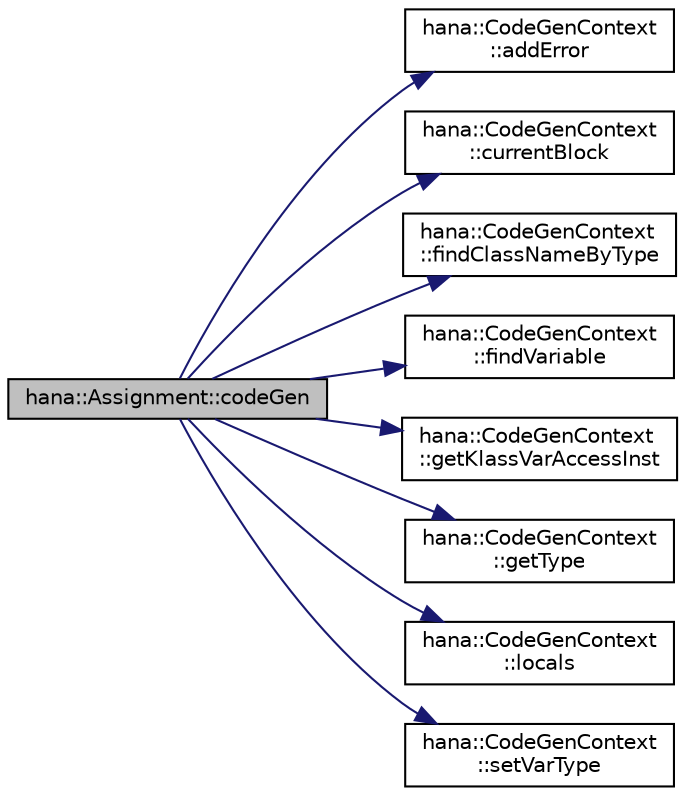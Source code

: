 digraph "hana::Assignment::codeGen"
{
 // LATEX_PDF_SIZE
  edge [fontname="Helvetica",fontsize="10",labelfontname="Helvetica",labelfontsize="10"];
  node [fontname="Helvetica",fontsize="10",shape=record];
  rankdir="LR";
  Node1 [label="hana::Assignment::codeGen",height=0.2,width=0.4,color="black", fillcolor="grey75", style="filled", fontcolor="black",tooltip=" "];
  Node1 -> Node2 [color="midnightblue",fontsize="10",style="solid",fontname="Helvetica"];
  Node2 [label="hana::CodeGenContext\l::addError",height=0.2,width=0.4,color="black", fillcolor="white", style="filled",URL="$classhana_1_1_code_gen_context.html#a9b8766a19ba43e57497cfacf27e06706",tooltip=" "];
  Node1 -> Node3 [color="midnightblue",fontsize="10",style="solid",fontname="Helvetica"];
  Node3 [label="hana::CodeGenContext\l::currentBlock",height=0.2,width=0.4,color="black", fillcolor="white", style="filled",URL="$classhana_1_1_code_gen_context.html#ab03838a9df07190a7289d01c3bb7f506",tooltip=" "];
  Node1 -> Node4 [color="midnightblue",fontsize="10",style="solid",fontname="Helvetica"];
  Node4 [label="hana::CodeGenContext\l::findClassNameByType",height=0.2,width=0.4,color="black", fillcolor="white", style="filled",URL="$classhana_1_1_code_gen_context.html#aa62e3711abefa963f741d3855e891547",tooltip=" "];
  Node1 -> Node5 [color="midnightblue",fontsize="10",style="solid",fontname="Helvetica"];
  Node5 [label="hana::CodeGenContext\l::findVariable",height=0.2,width=0.4,color="black", fillcolor="white", style="filled",URL="$classhana_1_1_code_gen_context.html#a6c4231f00e968ee90f5df9de4864ba2d",tooltip=" "];
  Node1 -> Node6 [color="midnightblue",fontsize="10",style="solid",fontname="Helvetica"];
  Node6 [label="hana::CodeGenContext\l::getKlassVarAccessInst",height=0.2,width=0.4,color="black", fillcolor="white", style="filled",URL="$classhana_1_1_code_gen_context.html#ac7a0ff4a928132cdf8e9921f70a9ccea",tooltip=" "];
  Node1 -> Node7 [color="midnightblue",fontsize="10",style="solid",fontname="Helvetica"];
  Node7 [label="hana::CodeGenContext\l::getType",height=0.2,width=0.4,color="black", fillcolor="white", style="filled",URL="$classhana_1_1_code_gen_context.html#a458108d1bb74deab6f710e01447c2e97",tooltip=" "];
  Node1 -> Node8 [color="midnightblue",fontsize="10",style="solid",fontname="Helvetica"];
  Node8 [label="hana::CodeGenContext\l::locals",height=0.2,width=0.4,color="black", fillcolor="white", style="filled",URL="$classhana_1_1_code_gen_context.html#a14f674efc8c087db30ad1d0b235a4882",tooltip=" "];
  Node1 -> Node9 [color="midnightblue",fontsize="10",style="solid",fontname="Helvetica"];
  Node9 [label="hana::CodeGenContext\l::setVarType",height=0.2,width=0.4,color="black", fillcolor="white", style="filled",URL="$classhana_1_1_code_gen_context.html#a1c53f646a0a00dca561db434c70e0093",tooltip=" "];
}
